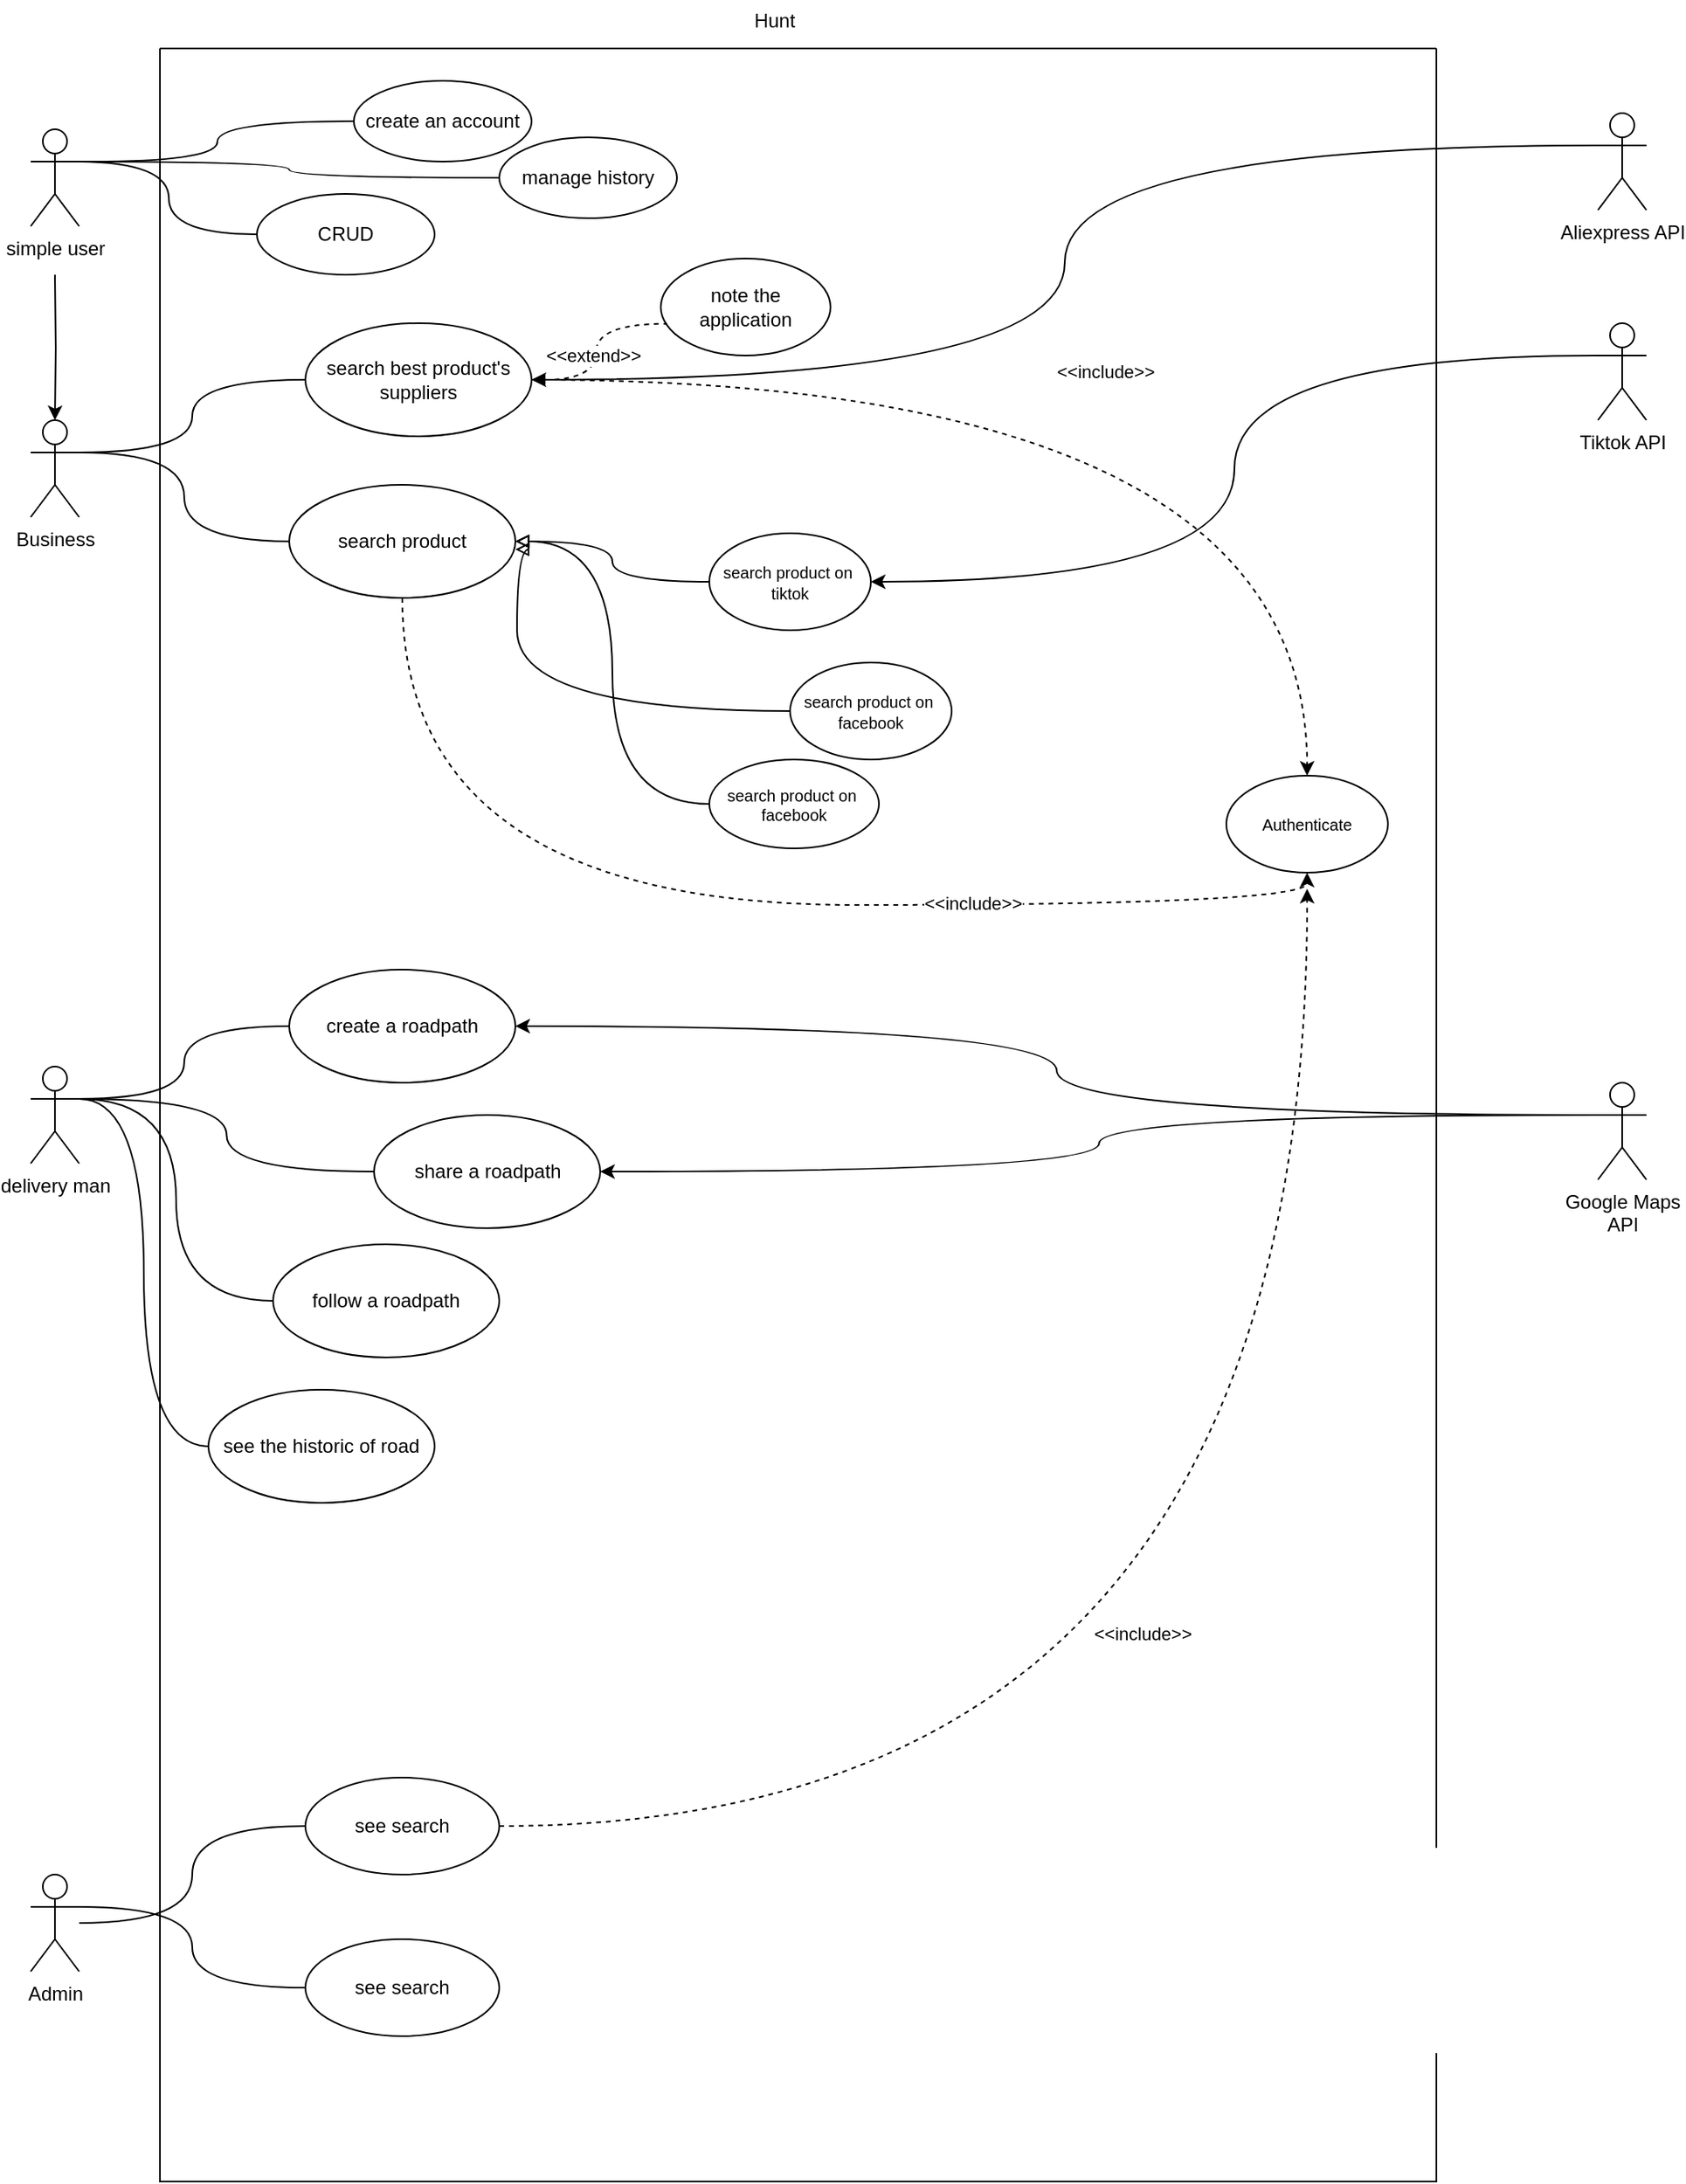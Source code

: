 <mxfile version="25.0.0" pages="2">
  <diagram name="UML diagrams" id="-IR_6mH_jh7ec_85QcZA">
    <mxGraphModel dx="1235" dy="782" grid="1" gridSize="10" guides="1" tooltips="1" connect="1" arrows="1" fold="1" page="1" pageScale="1" pageWidth="1200" pageHeight="1600" math="0" shadow="0">
      <root>
        <mxCell id="0" />
        <mxCell id="1" parent="0" />
        <mxCell id="FuLha_3-91F9rfbZAOE2-40" style="edgeStyle=orthogonalEdgeStyle;rounded=0;orthogonalLoop=1;jettySize=auto;html=1;exitX=1;exitY=0.333;exitDx=0;exitDy=0;exitPerimeter=0;curved=1;endArrow=none;endFill=0;" parent="1" source="FuLha_3-91F9rfbZAOE2-3" target="FuLha_3-91F9rfbZAOE2-39" edge="1">
          <mxGeometry relative="1" as="geometry" />
        </mxCell>
        <mxCell id="FuLha_3-91F9rfbZAOE2-1" value="" style="swimlane;startSize=0;" parent="1" vertex="1">
          <mxGeometry x="120" y="40" width="790" height="1320" as="geometry" />
        </mxCell>
        <mxCell id="FuLha_3-91F9rfbZAOE2-4" value="create an account" style="ellipse;whiteSpace=wrap;html=1;" parent="FuLha_3-91F9rfbZAOE2-1" vertex="1">
          <mxGeometry x="120" y="20" width="110" height="50" as="geometry" />
        </mxCell>
        <mxCell id="cV8xUUwGtTbx2W1KTqpI-8" style="edgeStyle=orthogonalEdgeStyle;rounded=0;orthogonalLoop=1;jettySize=auto;html=1;exitX=1;exitY=0.5;exitDx=0;exitDy=0;elbow=vertical;curved=1;dashed=1;" parent="FuLha_3-91F9rfbZAOE2-1" source="FuLha_3-91F9rfbZAOE2-14" target="cV8xUUwGtTbx2W1KTqpI-7" edge="1">
          <mxGeometry relative="1" as="geometry" />
        </mxCell>
        <mxCell id="cV8xUUwGtTbx2W1KTqpI-10" value="&amp;lt;&amp;lt;include&amp;gt;&amp;gt;&lt;div&gt;&lt;br&gt;&lt;/div&gt;" style="edgeLabel;html=1;align=center;verticalAlign=middle;resizable=0;points=[];" parent="cV8xUUwGtTbx2W1KTqpI-8" vertex="1" connectable="0">
          <mxGeometry x="-0.021" y="-2" relative="1" as="geometry">
            <mxPoint as="offset" />
          </mxGeometry>
        </mxCell>
        <mxCell id="FuLha_3-91F9rfbZAOE2-14" value="search best&amp;nbsp;product&#39;s suppliers" style="ellipse;whiteSpace=wrap;html=1;" parent="FuLha_3-91F9rfbZAOE2-1" vertex="1">
          <mxGeometry x="90" y="170" width="140" height="70" as="geometry" />
        </mxCell>
        <mxCell id="cV8xUUwGtTbx2W1KTqpI-15" style="edgeStyle=orthogonalEdgeStyle;rounded=0;orthogonalLoop=1;jettySize=auto;html=1;exitX=0.5;exitY=1;exitDx=0;exitDy=0;entryX=0.5;entryY=1;entryDx=0;entryDy=0;curved=1;dashed=1;" parent="FuLha_3-91F9rfbZAOE2-1" source="FuLha_3-91F9rfbZAOE2-22" target="cV8xUUwGtTbx2W1KTqpI-7" edge="1">
          <mxGeometry relative="1" as="geometry" />
        </mxCell>
        <mxCell id="cV8xUUwGtTbx2W1KTqpI-16" value="&amp;lt;&amp;lt;include&amp;gt;&amp;gt;" style="edgeLabel;html=1;align=center;verticalAlign=middle;resizable=0;points=[];" parent="cV8xUUwGtTbx2W1KTqpI-15" vertex="1" connectable="0">
          <mxGeometry x="0.411" y="1" relative="1" as="geometry">
            <mxPoint as="offset" />
          </mxGeometry>
        </mxCell>
        <mxCell id="FuLha_3-91F9rfbZAOE2-22" value="search product" style="ellipse;whiteSpace=wrap;html=1;" parent="FuLha_3-91F9rfbZAOE2-1" vertex="1">
          <mxGeometry x="80" y="270" width="140" height="70" as="geometry" />
        </mxCell>
        <mxCell id="FuLha_3-91F9rfbZAOE2-32" style="edgeStyle=orthogonalEdgeStyle;rounded=0;orthogonalLoop=1;jettySize=auto;html=1;endArrow=block;endFill=0;curved=1;" parent="FuLha_3-91F9rfbZAOE2-1" source="FuLha_3-91F9rfbZAOE2-23" target="FuLha_3-91F9rfbZAOE2-22" edge="1">
          <mxGeometry relative="1" as="geometry" />
        </mxCell>
        <mxCell id="FuLha_3-91F9rfbZAOE2-23" value="&lt;font style=&quot;font-size: 10px;&quot;&gt;search product on&amp;nbsp;&lt;/font&gt;&lt;div style=&quot;font-size: 10px;&quot;&gt;&lt;font style=&quot;font-size: 10px;&quot;&gt;tiktok&lt;/font&gt;&lt;/div&gt;" style="ellipse;whiteSpace=wrap;html=1;" parent="FuLha_3-91F9rfbZAOE2-1" vertex="1">
          <mxGeometry x="340" y="300" width="100" height="60" as="geometry" />
        </mxCell>
        <mxCell id="FuLha_3-91F9rfbZAOE2-34" style="edgeStyle=orthogonalEdgeStyle;rounded=0;orthogonalLoop=1;jettySize=auto;html=1;endArrow=block;endFill=0;curved=1;" parent="FuLha_3-91F9rfbZAOE2-1" source="FuLha_3-91F9rfbZAOE2-30" edge="1">
          <mxGeometry relative="1" as="geometry">
            <mxPoint x="220" y="310" as="targetPoint" />
            <Array as="points">
              <mxPoint x="221" y="410" />
            </Array>
          </mxGeometry>
        </mxCell>
        <mxCell id="FuLha_3-91F9rfbZAOE2-30" value="&lt;font style=&quot;font-size: 10px;&quot;&gt;search product on&amp;nbsp;&lt;/font&gt;&lt;div style=&quot;font-size: 10px;&quot;&gt;&lt;font style=&quot;font-size: 10px;&quot;&gt;facebook&lt;/font&gt;&lt;/div&gt;" style="ellipse;whiteSpace=wrap;html=1;" parent="FuLha_3-91F9rfbZAOE2-1" vertex="1">
          <mxGeometry x="390" y="380" width="100" height="60" as="geometry" />
        </mxCell>
        <mxCell id="FuLha_3-91F9rfbZAOE2-35" style="edgeStyle=orthogonalEdgeStyle;rounded=0;orthogonalLoop=1;jettySize=auto;html=1;entryX=1;entryY=0.5;entryDx=0;entryDy=0;endArrow=block;endFill=0;curved=1;" parent="FuLha_3-91F9rfbZAOE2-1" source="FuLha_3-91F9rfbZAOE2-31" target="FuLha_3-91F9rfbZAOE2-22" edge="1">
          <mxGeometry relative="1" as="geometry" />
        </mxCell>
        <mxCell id="FuLha_3-91F9rfbZAOE2-31" value="search product on&amp;nbsp;&lt;div style=&quot;font-size: 10px;&quot;&gt;facebook&lt;/div&gt;" style="ellipse;whiteSpace=wrap;html=1;fontSize=10;" parent="FuLha_3-91F9rfbZAOE2-1" vertex="1">
          <mxGeometry x="340" y="440" width="105" height="55" as="geometry" />
        </mxCell>
        <mxCell id="FuLha_3-91F9rfbZAOE2-37" value="create a roadpath" style="ellipse;whiteSpace=wrap;html=1;" parent="FuLha_3-91F9rfbZAOE2-1" vertex="1">
          <mxGeometry x="80" y="570" width="140" height="70" as="geometry" />
        </mxCell>
        <mxCell id="FuLha_3-91F9rfbZAOE2-38" value="share a roadpath" style="ellipse;whiteSpace=wrap;html=1;" parent="FuLha_3-91F9rfbZAOE2-1" vertex="1">
          <mxGeometry x="132.5" y="660" width="140" height="70" as="geometry" />
        </mxCell>
        <mxCell id="FuLha_3-91F9rfbZAOE2-39" value="manage history" style="ellipse;whiteSpace=wrap;html=1;" parent="FuLha_3-91F9rfbZAOE2-1" vertex="1">
          <mxGeometry x="210" y="55" width="110" height="50" as="geometry" />
        </mxCell>
        <mxCell id="FuLha_3-91F9rfbZAOE2-6" value="CRUD" style="ellipse;whiteSpace=wrap;html=1;" parent="FuLha_3-91F9rfbZAOE2-1" vertex="1">
          <mxGeometry x="60" y="90" width="110" height="50" as="geometry" />
        </mxCell>
        <mxCell id="FuLha_3-91F9rfbZAOE2-58" value="note the application" style="ellipse;whiteSpace=wrap;html=1;" parent="FuLha_3-91F9rfbZAOE2-1" vertex="1">
          <mxGeometry x="310" y="130" width="105" height="60" as="geometry" />
        </mxCell>
        <mxCell id="FuLha_3-91F9rfbZAOE2-59" style="edgeStyle=orthogonalEdgeStyle;curved=1;rounded=0;orthogonalLoop=1;jettySize=auto;html=1;exitX=1;exitY=0.5;exitDx=0;exitDy=0;entryX=0.036;entryY=0.672;entryDx=0;entryDy=0;entryPerimeter=0;startArrow=blockThin;startFill=1;endArrow=none;endFill=0;dashed=1;" parent="FuLha_3-91F9rfbZAOE2-1" source="FuLha_3-91F9rfbZAOE2-14" target="FuLha_3-91F9rfbZAOE2-58" edge="1">
          <mxGeometry relative="1" as="geometry" />
        </mxCell>
        <mxCell id="cV8xUUwGtTbx2W1KTqpI-6" value="&amp;lt;&amp;lt;extend&amp;gt;&amp;gt;" style="edgeLabel;html=1;align=center;verticalAlign=middle;resizable=0;points=[];" parent="FuLha_3-91F9rfbZAOE2-59" vertex="1" connectable="0">
          <mxGeometry x="-0.065" y="2" relative="1" as="geometry">
            <mxPoint as="offset" />
          </mxGeometry>
        </mxCell>
        <mxCell id="cV8xUUwGtTbx2W1KTqpI-17" style="edgeStyle=orthogonalEdgeStyle;rounded=0;orthogonalLoop=1;jettySize=auto;html=1;curved=1;dashed=1;" parent="FuLha_3-91F9rfbZAOE2-1" source="FuLha_3-91F9rfbZAOE2-61" edge="1">
          <mxGeometry relative="1" as="geometry">
            <mxPoint x="710" y="520" as="targetPoint" />
          </mxGeometry>
        </mxCell>
        <mxCell id="cV8xUUwGtTbx2W1KTqpI-18" value="&amp;lt;&amp;lt;include&amp;gt;&amp;gt;" style="edgeLabel;html=1;align=center;verticalAlign=middle;resizable=0;points=[];" parent="cV8xUUwGtTbx2W1KTqpI-17" vertex="1" connectable="0">
          <mxGeometry x="-0.264" y="119" relative="1" as="geometry">
            <mxPoint as="offset" />
          </mxGeometry>
        </mxCell>
        <mxCell id="FuLha_3-91F9rfbZAOE2-61" value="see search" style="ellipse;whiteSpace=wrap;html=1;" parent="FuLha_3-91F9rfbZAOE2-1" vertex="1">
          <mxGeometry x="90" y="1070" width="120" height="60" as="geometry" />
        </mxCell>
        <mxCell id="cV8xUUwGtTbx2W1KTqpI-7" value="&lt;span style=&quot;font-size: 10px;&quot;&gt;Authenticate&lt;/span&gt;" style="ellipse;whiteSpace=wrap;html=1;" parent="FuLha_3-91F9rfbZAOE2-1" vertex="1">
          <mxGeometry x="660" y="450" width="100" height="60" as="geometry" />
        </mxCell>
        <mxCell id="cV8xUUwGtTbx2W1KTqpI-19" value="see search" style="ellipse;whiteSpace=wrap;html=1;" parent="FuLha_3-91F9rfbZAOE2-1" vertex="1">
          <mxGeometry x="90" y="1170" width="120" height="60" as="geometry" />
        </mxCell>
        <mxCell id="txY3es4t-yzZHWCDKDTj-3" value="follow a roadpath" style="ellipse;whiteSpace=wrap;html=1;" vertex="1" parent="FuLha_3-91F9rfbZAOE2-1">
          <mxGeometry x="70" y="740" width="140" height="70" as="geometry" />
        </mxCell>
        <mxCell id="txY3es4t-yzZHWCDKDTj-4" value="see the historic of road" style="ellipse;whiteSpace=wrap;html=1;" vertex="1" parent="FuLha_3-91F9rfbZAOE2-1">
          <mxGeometry x="30" y="830" width="140" height="70" as="geometry" />
        </mxCell>
        <mxCell id="FuLha_3-91F9rfbZAOE2-2" value="Hunt&lt;div&gt;&lt;br&gt;&lt;/div&gt;" style="text;html=1;align=center;verticalAlign=middle;resizable=0;points=[];autosize=1;strokeColor=none;fillColor=none;" parent="1" vertex="1">
          <mxGeometry x="475" y="10" width="50" height="40" as="geometry" />
        </mxCell>
        <mxCell id="FuLha_3-91F9rfbZAOE2-7" style="edgeStyle=orthogonalEdgeStyle;rounded=0;orthogonalLoop=1;jettySize=auto;html=1;entryX=0;entryY=0.5;entryDx=0;entryDy=0;curved=1;endArrow=none;endFill=0;" parent="1" target="FuLha_3-91F9rfbZAOE2-4" edge="1">
          <mxGeometry relative="1" as="geometry">
            <mxPoint x="70" y="110" as="sourcePoint" />
          </mxGeometry>
        </mxCell>
        <mxCell id="FuLha_3-91F9rfbZAOE2-8" style="edgeStyle=orthogonalEdgeStyle;rounded=0;orthogonalLoop=1;jettySize=auto;html=1;entryX=0;entryY=0.5;entryDx=0;entryDy=0;curved=1;endArrow=none;endFill=0;" parent="1" target="FuLha_3-91F9rfbZAOE2-6" edge="1">
          <mxGeometry relative="1" as="geometry">
            <mxPoint x="70" y="110" as="sourcePoint" />
          </mxGeometry>
        </mxCell>
        <mxCell id="FuLha_3-91F9rfbZAOE2-10" value="" style="edgeStyle=orthogonalEdgeStyle;rounded=0;orthogonalLoop=1;jettySize=auto;html=1;" parent="1" target="FuLha_3-91F9rfbZAOE2-9" edge="1">
          <mxGeometry relative="1" as="geometry">
            <mxPoint x="55" y="180" as="sourcePoint" />
          </mxGeometry>
        </mxCell>
        <mxCell id="FuLha_3-91F9rfbZAOE2-3" value="simple user" style="shape=umlActor;verticalLabelPosition=bottom;verticalAlign=top;html=1;outlineConnect=0;" parent="1" vertex="1">
          <mxGeometry x="40" y="90" width="30" height="60" as="geometry" />
        </mxCell>
        <mxCell id="FuLha_3-91F9rfbZAOE2-41" style="edgeStyle=orthogonalEdgeStyle;rounded=0;orthogonalLoop=1;jettySize=auto;html=1;exitX=1;exitY=0.333;exitDx=0;exitDy=0;exitPerimeter=0;curved=1;endArrow=none;endFill=0;" parent="1" source="FuLha_3-91F9rfbZAOE2-9" target="FuLha_3-91F9rfbZAOE2-14" edge="1">
          <mxGeometry relative="1" as="geometry" />
        </mxCell>
        <mxCell id="FuLha_3-91F9rfbZAOE2-60" style="edgeStyle=orthogonalEdgeStyle;curved=1;rounded=0;orthogonalLoop=1;jettySize=auto;html=1;exitX=1;exitY=0.333;exitDx=0;exitDy=0;exitPerimeter=0;endArrow=none;endFill=0;" parent="1" source="FuLha_3-91F9rfbZAOE2-9" target="FuLha_3-91F9rfbZAOE2-22" edge="1">
          <mxGeometry relative="1" as="geometry" />
        </mxCell>
        <mxCell id="FuLha_3-91F9rfbZAOE2-9" value="Business" style="shape=umlActor;verticalLabelPosition=bottom;verticalAlign=top;html=1;outlineConnect=0;" parent="1" vertex="1">
          <mxGeometry x="40" y="270" width="30" height="60" as="geometry" />
        </mxCell>
        <mxCell id="FuLha_3-91F9rfbZAOE2-42" style="edgeStyle=orthogonalEdgeStyle;rounded=0;orthogonalLoop=1;jettySize=auto;html=1;exitX=1;exitY=0.333;exitDx=0;exitDy=0;exitPerimeter=0;curved=1;endArrow=none;endFill=0;" parent="1" source="FuLha_3-91F9rfbZAOE2-15" target="FuLha_3-91F9rfbZAOE2-37" edge="1">
          <mxGeometry relative="1" as="geometry" />
        </mxCell>
        <mxCell id="FuLha_3-91F9rfbZAOE2-44" style="edgeStyle=orthogonalEdgeStyle;rounded=0;orthogonalLoop=1;jettySize=auto;html=1;exitX=1;exitY=0.333;exitDx=0;exitDy=0;exitPerimeter=0;entryX=0;entryY=0.5;entryDx=0;entryDy=0;curved=1;endArrow=none;endFill=0;" parent="1" source="FuLha_3-91F9rfbZAOE2-15" target="FuLha_3-91F9rfbZAOE2-38" edge="1">
          <mxGeometry relative="1" as="geometry" />
        </mxCell>
        <mxCell id="txY3es4t-yzZHWCDKDTj-6" style="edgeStyle=orthogonalEdgeStyle;rounded=0;orthogonalLoop=1;jettySize=auto;html=1;exitX=1;exitY=0.333;exitDx=0;exitDy=0;exitPerimeter=0;entryX=0;entryY=0.5;entryDx=0;entryDy=0;curved=1;endArrow=none;endFill=0;" edge="1" parent="1" source="FuLha_3-91F9rfbZAOE2-15" target="txY3es4t-yzZHWCDKDTj-3">
          <mxGeometry relative="1" as="geometry" />
        </mxCell>
        <mxCell id="txY3es4t-yzZHWCDKDTj-8" style="edgeStyle=orthogonalEdgeStyle;rounded=0;orthogonalLoop=1;jettySize=auto;html=1;exitX=1;exitY=0.333;exitDx=0;exitDy=0;exitPerimeter=0;entryX=0;entryY=0.5;entryDx=0;entryDy=0;curved=1;endArrow=none;endFill=0;" edge="1" parent="1" source="FuLha_3-91F9rfbZAOE2-15" target="txY3es4t-yzZHWCDKDTj-4">
          <mxGeometry relative="1" as="geometry" />
        </mxCell>
        <mxCell id="FuLha_3-91F9rfbZAOE2-15" value="delivery man" style="shape=umlActor;verticalLabelPosition=bottom;verticalAlign=top;html=1;outlineConnect=0;" parent="1" vertex="1">
          <mxGeometry x="40" y="670" width="30" height="60" as="geometry" />
        </mxCell>
        <mxCell id="FuLha_3-91F9rfbZAOE2-54" style="edgeStyle=orthogonalEdgeStyle;rounded=0;orthogonalLoop=1;jettySize=auto;html=1;exitX=0;exitY=0.333;exitDx=0;exitDy=0;exitPerimeter=0;entryX=1;entryY=0.5;entryDx=0;entryDy=0;curved=1;" parent="1" source="FuLha_3-91F9rfbZAOE2-45" target="FuLha_3-91F9rfbZAOE2-23" edge="1">
          <mxGeometry relative="1" as="geometry" />
        </mxCell>
        <mxCell id="FuLha_3-91F9rfbZAOE2-45" value="Tiktok API" style="shape=umlActor;verticalLabelPosition=bottom;verticalAlign=top;html=1;outlineConnect=0;" parent="1" vertex="1">
          <mxGeometry x="1010" y="210" width="30" height="60" as="geometry" />
        </mxCell>
        <mxCell id="FuLha_3-91F9rfbZAOE2-52" style="edgeStyle=orthogonalEdgeStyle;rounded=0;orthogonalLoop=1;jettySize=auto;html=1;exitX=0;exitY=0.333;exitDx=0;exitDy=0;exitPerimeter=0;entryX=1;entryY=0.5;entryDx=0;entryDy=0;curved=1;" parent="1" source="FuLha_3-91F9rfbZAOE2-51" target="FuLha_3-91F9rfbZAOE2-38" edge="1">
          <mxGeometry relative="1" as="geometry" />
        </mxCell>
        <mxCell id="FuLha_3-91F9rfbZAOE2-53" style="edgeStyle=orthogonalEdgeStyle;rounded=0;orthogonalLoop=1;jettySize=auto;html=1;exitX=0;exitY=0.333;exitDx=0;exitDy=0;exitPerimeter=0;entryX=1;entryY=0.5;entryDx=0;entryDy=0;curved=1;" parent="1" source="FuLha_3-91F9rfbZAOE2-51" target="FuLha_3-91F9rfbZAOE2-37" edge="1">
          <mxGeometry relative="1" as="geometry" />
        </mxCell>
        <mxCell id="FuLha_3-91F9rfbZAOE2-51" value="Google Maps&lt;div&gt;API&lt;/div&gt;" style="shape=umlActor;verticalLabelPosition=bottom;verticalAlign=top;html=1;outlineConnect=0;" parent="1" vertex="1">
          <mxGeometry x="1010" y="680" width="30" height="60" as="geometry" />
        </mxCell>
        <mxCell id="txY3es4t-yzZHWCDKDTj-9" style="edgeStyle=orthogonalEdgeStyle;rounded=0;orthogonalLoop=1;jettySize=auto;html=1;exitX=1;exitY=0.333;exitDx=0;exitDy=0;exitPerimeter=0;entryX=0;entryY=0.5;entryDx=0;entryDy=0;curved=1;endArrow=none;endFill=0;" edge="1" parent="1" source="FuLha_3-91F9rfbZAOE2-55" target="cV8xUUwGtTbx2W1KTqpI-19">
          <mxGeometry relative="1" as="geometry" />
        </mxCell>
        <mxCell id="txY3es4t-yzZHWCDKDTj-10" style="edgeStyle=orthogonalEdgeStyle;rounded=0;orthogonalLoop=1;jettySize=auto;html=1;endArrow=none;endFill=0;curved=1;" edge="1" parent="1" source="FuLha_3-91F9rfbZAOE2-55" target="FuLha_3-91F9rfbZAOE2-61">
          <mxGeometry relative="1" as="geometry" />
        </mxCell>
        <mxCell id="FuLha_3-91F9rfbZAOE2-55" value="Admin" style="shape=umlActor;verticalLabelPosition=bottom;verticalAlign=top;html=1;outlineConnect=0;" parent="1" vertex="1">
          <mxGeometry x="40" y="1170" width="30" height="60" as="geometry" />
        </mxCell>
        <mxCell id="txY3es4t-yzZHWCDKDTj-1" style="edgeStyle=orthogonalEdgeStyle;rounded=0;orthogonalLoop=1;jettySize=auto;html=1;exitX=0;exitY=0.333;exitDx=0;exitDy=0;exitPerimeter=0;entryX=1;entryY=0.5;entryDx=0;entryDy=0;curved=1;" edge="1" parent="1" source="cV8xUUwGtTbx2W1KTqpI-2" target="FuLha_3-91F9rfbZAOE2-14">
          <mxGeometry relative="1" as="geometry" />
        </mxCell>
        <mxCell id="cV8xUUwGtTbx2W1KTqpI-2" value="Aliexpress API" style="shape=umlActor;verticalLabelPosition=bottom;verticalAlign=top;html=1;outlineConnect=0;" parent="1" vertex="1">
          <mxGeometry x="1010" y="80" width="30" height="60" as="geometry" />
        </mxCell>
      </root>
    </mxGraphModel>
  </diagram>
  <diagram id="Sx9UNDZ-CPOzZAIwUrSq" name="class diagrams">
    <mxGraphModel dx="1050" dy="665" grid="1" gridSize="10" guides="1" tooltips="1" connect="1" arrows="1" fold="1" page="1" pageScale="1" pageWidth="1200" pageHeight="1600" math="0" shadow="0">
      <root>
        <mxCell id="0" />
        <mxCell id="1" parent="0" />
        <mxCell id="LyLH97ZRa4PGFvy9dMI5-9" value="User" style="swimlane;fontStyle=1;align=center;verticalAlign=top;childLayout=stackLayout;horizontal=1;startSize=26;horizontalStack=0;resizeParent=1;resizeParentMax=0;resizeLast=0;collapsible=1;marginBottom=0;whiteSpace=wrap;html=1;" parent="1" vertex="1">
          <mxGeometry x="180" y="80" width="190" height="266" as="geometry" />
        </mxCell>
        <mxCell id="LyLH97ZRa4PGFvy9dMI5-30" value="- id: int" style="text;strokeColor=none;fillColor=none;align=left;verticalAlign=top;spacingLeft=4;spacingRight=4;overflow=hidden;rotatable=0;points=[[0,0.5],[1,0.5]];portConstraint=eastwest;whiteSpace=wrap;html=1;" parent="LyLH97ZRa4PGFvy9dMI5-9" vertex="1">
          <mxGeometry y="26" width="190" height="26" as="geometry" />
        </mxCell>
        <mxCell id="LyLH97ZRa4PGFvy9dMI5-10" value="- firstname: string" style="text;strokeColor=none;fillColor=none;align=left;verticalAlign=top;spacingLeft=4;spacingRight=4;overflow=hidden;rotatable=0;points=[[0,0.5],[1,0.5]];portConstraint=eastwest;whiteSpace=wrap;html=1;" parent="LyLH97ZRa4PGFvy9dMI5-9" vertex="1">
          <mxGeometry y="52" width="190" height="26" as="geometry" />
        </mxCell>
        <mxCell id="LyLH97ZRa4PGFvy9dMI5-18" value="- lastname: string" style="text;strokeColor=none;fillColor=none;align=left;verticalAlign=top;spacingLeft=4;spacingRight=4;overflow=hidden;rotatable=0;points=[[0,0.5],[1,0.5]];portConstraint=eastwest;whiteSpace=wrap;html=1;" parent="LyLH97ZRa4PGFvy9dMI5-9" vertex="1">
          <mxGeometry y="78" width="190" height="26" as="geometry" />
        </mxCell>
        <mxCell id="LyLH97ZRa4PGFvy9dMI5-19" value="- email: string" style="text;strokeColor=none;fillColor=none;align=left;verticalAlign=top;spacingLeft=4;spacingRight=4;overflow=hidden;rotatable=0;points=[[0,0.5],[1,0.5]];portConstraint=eastwest;whiteSpace=wrap;html=1;" parent="LyLH97ZRa4PGFvy9dMI5-9" vertex="1">
          <mxGeometry y="104" width="190" height="24" as="geometry" />
        </mxCell>
        <mxCell id="LyLH97ZRa4PGFvy9dMI5-17" value="- location: string" style="text;strokeColor=none;fillColor=none;align=left;verticalAlign=top;spacingLeft=4;spacingRight=4;overflow=hidden;rotatable=0;points=[[0,0.5],[1,0.5]];portConstraint=eastwest;whiteSpace=wrap;html=1;" parent="LyLH97ZRa4PGFvy9dMI5-9" vertex="1">
          <mxGeometry y="128" width="190" height="26" as="geometry" />
        </mxCell>
        <mxCell id="LyLH97ZRa4PGFvy9dMI5-20" value="- password: string" style="text;strokeColor=none;fillColor=none;align=left;verticalAlign=top;spacingLeft=4;spacingRight=4;overflow=hidden;rotatable=0;points=[[0,0.5],[1,0.5]];portConstraint=eastwest;whiteSpace=wrap;html=1;" parent="LyLH97ZRa4PGFvy9dMI5-9" vertex="1">
          <mxGeometry y="154" width="190" height="26" as="geometry" />
        </mxCell>
        <mxCell id="LyLH97ZRa4PGFvy9dMI5-21" value="- location: string" style="text;strokeColor=none;fillColor=none;align=left;verticalAlign=top;spacingLeft=4;spacingRight=4;overflow=hidden;rotatable=0;points=[[0,0.5],[1,0.5]];portConstraint=eastwest;whiteSpace=wrap;html=1;" parent="LyLH97ZRa4PGFvy9dMI5-9" vertex="1">
          <mxGeometry y="180" width="190" height="26" as="geometry" />
        </mxCell>
        <mxCell id="LyLH97ZRa4PGFvy9dMI5-11" value="" style="line;strokeWidth=1;fillColor=none;align=left;verticalAlign=middle;spacingTop=-1;spacingLeft=3;spacingRight=3;rotatable=0;labelPosition=right;points=[];portConstraint=eastwest;strokeColor=inherit;" parent="LyLH97ZRa4PGFvy9dMI5-9" vertex="1">
          <mxGeometry y="206" width="190" height="8" as="geometry" />
        </mxCell>
        <mxCell id="LyLH97ZRa4PGFvy9dMI5-27" value="+ manageHistory(type): type" style="text;strokeColor=none;fillColor=none;align=left;verticalAlign=top;spacingLeft=4;spacingRight=4;overflow=hidden;rotatable=0;points=[[0,0.5],[1,0.5]];portConstraint=eastwest;whiteSpace=wrap;html=1;" parent="LyLH97ZRa4PGFvy9dMI5-9" vertex="1">
          <mxGeometry y="214" width="190" height="26" as="geometry" />
        </mxCell>
        <mxCell id="uhKhKXDXOXtBVVad2gFL-2" value="+ isadmin(type): type" style="text;strokeColor=none;fillColor=none;align=left;verticalAlign=top;spacingLeft=4;spacingRight=4;overflow=hidden;rotatable=0;points=[[0,0.5],[1,0.5]];portConstraint=eastwest;whiteSpace=wrap;html=1;" parent="LyLH97ZRa4PGFvy9dMI5-9" vertex="1">
          <mxGeometry y="240" width="190" height="26" as="geometry" />
        </mxCell>
        <mxCell id="LyLH97ZRa4PGFvy9dMI5-31" value="Admin" style="swimlane;fontStyle=1;align=center;verticalAlign=top;childLayout=stackLayout;horizontal=1;startSize=26;horizontalStack=0;resizeParent=1;resizeParentMax=0;resizeLast=0;collapsible=1;marginBottom=0;whiteSpace=wrap;html=1;" parent="1" vertex="1">
          <mxGeometry x="90" y="460" width="160" height="86" as="geometry" />
        </mxCell>
        <mxCell id="LyLH97ZRa4PGFvy9dMI5-32" value="- adminID: int" style="text;strokeColor=none;fillColor=none;align=left;verticalAlign=top;spacingLeft=4;spacingRight=4;overflow=hidden;rotatable=0;points=[[0,0.5],[1,0.5]];portConstraint=eastwest;whiteSpace=wrap;html=1;" parent="LyLH97ZRa4PGFvy9dMI5-31" vertex="1">
          <mxGeometry y="26" width="160" height="26" as="geometry" />
        </mxCell>
        <mxCell id="LyLH97ZRa4PGFvy9dMI5-33" value="" style="line;strokeWidth=1;fillColor=none;align=left;verticalAlign=middle;spacingTop=-1;spacingLeft=3;spacingRight=3;rotatable=0;labelPosition=right;points=[];portConstraint=eastwest;strokeColor=inherit;" parent="LyLH97ZRa4PGFvy9dMI5-31" vertex="1">
          <mxGeometry y="52" width="160" height="8" as="geometry" />
        </mxCell>
        <mxCell id="LyLH97ZRa4PGFvy9dMI5-34" value="+ method(type): type" style="text;strokeColor=none;fillColor=none;align=left;verticalAlign=top;spacingLeft=4;spacingRight=4;overflow=hidden;rotatable=0;points=[[0,0.5],[1,0.5]];portConstraint=eastwest;whiteSpace=wrap;html=1;" parent="LyLH97ZRa4PGFvy9dMI5-31" vertex="1">
          <mxGeometry y="60" width="160" height="26" as="geometry" />
        </mxCell>
        <mxCell id="YIpKiUHjcbCjNZDyD4Uy-1" value="Business" style="swimlane;fontStyle=1;align=center;verticalAlign=top;childLayout=stackLayout;horizontal=1;startSize=26;horizontalStack=0;resizeParent=1;resizeParentMax=0;resizeLast=0;collapsible=1;marginBottom=0;whiteSpace=wrap;html=1;" parent="1" vertex="1">
          <mxGeometry x="590" y="160" width="160" height="86" as="geometry" />
        </mxCell>
        <mxCell id="YIpKiUHjcbCjNZDyD4Uy-2" value="- businessID: int" style="text;strokeColor=none;fillColor=none;align=left;verticalAlign=top;spacingLeft=4;spacingRight=4;overflow=hidden;rotatable=0;points=[[0,0.5],[1,0.5]];portConstraint=eastwest;whiteSpace=wrap;html=1;" parent="YIpKiUHjcbCjNZDyD4Uy-1" vertex="1">
          <mxGeometry y="26" width="160" height="26" as="geometry" />
        </mxCell>
        <mxCell id="YIpKiUHjcbCjNZDyD4Uy-3" value="" style="line;strokeWidth=1;fillColor=none;align=left;verticalAlign=middle;spacingTop=-1;spacingLeft=3;spacingRight=3;rotatable=0;labelPosition=right;points=[];portConstraint=eastwest;strokeColor=inherit;" parent="YIpKiUHjcbCjNZDyD4Uy-1" vertex="1">
          <mxGeometry y="52" width="160" height="8" as="geometry" />
        </mxCell>
        <mxCell id="YIpKiUHjcbCjNZDyD4Uy-4" value="+ method(type): type" style="text;strokeColor=none;fillColor=none;align=left;verticalAlign=top;spacingLeft=4;spacingRight=4;overflow=hidden;rotatable=0;points=[[0,0.5],[1,0.5]];portConstraint=eastwest;whiteSpace=wrap;html=1;" parent="YIpKiUHjcbCjNZDyD4Uy-1" vertex="1">
          <mxGeometry y="60" width="160" height="26" as="geometry" />
        </mxCell>
        <mxCell id="J6ZNplrA5KypBCfEjw1M-1" value="Product" style="swimlane;fontStyle=1;align=center;verticalAlign=top;childLayout=stackLayout;horizontal=1;startSize=26;horizontalStack=0;resizeParent=1;resizeParentMax=0;resizeLast=0;collapsible=1;marginBottom=0;whiteSpace=wrap;html=1;" parent="1" vertex="1">
          <mxGeometry x="750" y="470" width="160" height="164" as="geometry" />
        </mxCell>
        <mxCell id="J6ZNplrA5KypBCfEjw1M-2" value="- name: string" style="text;strokeColor=none;fillColor=none;align=left;verticalAlign=top;spacingLeft=4;spacingRight=4;overflow=hidden;rotatable=0;points=[[0,0.5],[1,0.5]];portConstraint=eastwest;whiteSpace=wrap;html=1;" parent="J6ZNplrA5KypBCfEjw1M-1" vertex="1">
          <mxGeometry y="26" width="160" height="26" as="geometry" />
        </mxCell>
        <mxCell id="J6ZNplrA5KypBCfEjw1M-5" value="- img: string" style="text;strokeColor=none;fillColor=none;align=left;verticalAlign=top;spacingLeft=4;spacingRight=4;overflow=hidden;rotatable=0;points=[[0,0.5],[1,0.5]];portConstraint=eastwest;whiteSpace=wrap;html=1;" parent="J6ZNplrA5KypBCfEjw1M-1" vertex="1">
          <mxGeometry y="52" width="160" height="26" as="geometry" />
        </mxCell>
        <mxCell id="J6ZNplrA5KypBCfEjw1M-6" value="- category: string" style="text;strokeColor=none;fillColor=none;align=left;verticalAlign=top;spacingLeft=4;spacingRight=4;overflow=hidden;rotatable=0;points=[[0,0.5],[1,0.5]];portConstraint=eastwest;whiteSpace=wrap;html=1;" parent="J6ZNplrA5KypBCfEjw1M-1" vertex="1">
          <mxGeometry y="78" width="160" height="26" as="geometry" />
        </mxCell>
        <mxCell id="J6ZNplrA5KypBCfEjw1M-7" value="- description: string" style="text;strokeColor=none;fillColor=none;align=left;verticalAlign=top;spacingLeft=4;spacingRight=4;overflow=hidden;rotatable=0;points=[[0,0.5],[1,0.5]];portConstraint=eastwest;whiteSpace=wrap;html=1;" parent="J6ZNplrA5KypBCfEjw1M-1" vertex="1">
          <mxGeometry y="104" width="160" height="26" as="geometry" />
        </mxCell>
        <mxCell id="J6ZNplrA5KypBCfEjw1M-3" value="" style="line;strokeWidth=1;fillColor=none;align=left;verticalAlign=middle;spacingTop=-1;spacingLeft=3;spacingRight=3;rotatable=0;labelPosition=right;points=[];portConstraint=eastwest;strokeColor=inherit;" parent="J6ZNplrA5KypBCfEjw1M-1" vertex="1">
          <mxGeometry y="130" width="160" height="8" as="geometry" />
        </mxCell>
        <mxCell id="J6ZNplrA5KypBCfEjw1M-4" value="+ method(type): type" style="text;strokeColor=none;fillColor=none;align=left;verticalAlign=top;spacingLeft=4;spacingRight=4;overflow=hidden;rotatable=0;points=[[0,0.5],[1,0.5]];portConstraint=eastwest;whiteSpace=wrap;html=1;" parent="J6ZNplrA5KypBCfEjw1M-1" vertex="1">
          <mxGeometry y="138" width="160" height="26" as="geometry" />
        </mxCell>
      </root>
    </mxGraphModel>
  </diagram>
</mxfile>
